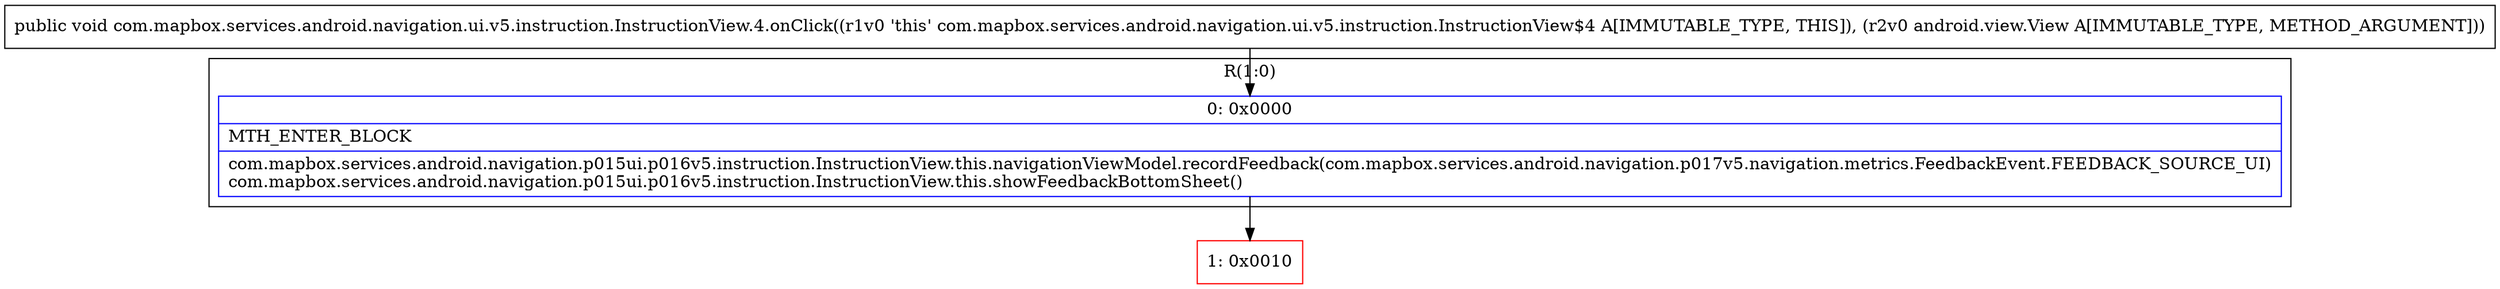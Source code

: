 digraph "CFG forcom.mapbox.services.android.navigation.ui.v5.instruction.InstructionView.4.onClick(Landroid\/view\/View;)V" {
subgraph cluster_Region_1600172878 {
label = "R(1:0)";
node [shape=record,color=blue];
Node_0 [shape=record,label="{0\:\ 0x0000|MTH_ENTER_BLOCK\l|com.mapbox.services.android.navigation.p015ui.p016v5.instruction.InstructionView.this.navigationViewModel.recordFeedback(com.mapbox.services.android.navigation.p017v5.navigation.metrics.FeedbackEvent.FEEDBACK_SOURCE_UI)\lcom.mapbox.services.android.navigation.p015ui.p016v5.instruction.InstructionView.this.showFeedbackBottomSheet()\l}"];
}
Node_1 [shape=record,color=red,label="{1\:\ 0x0010}"];
MethodNode[shape=record,label="{public void com.mapbox.services.android.navigation.ui.v5.instruction.InstructionView.4.onClick((r1v0 'this' com.mapbox.services.android.navigation.ui.v5.instruction.InstructionView$4 A[IMMUTABLE_TYPE, THIS]), (r2v0 android.view.View A[IMMUTABLE_TYPE, METHOD_ARGUMENT])) }"];
MethodNode -> Node_0;
Node_0 -> Node_1;
}

